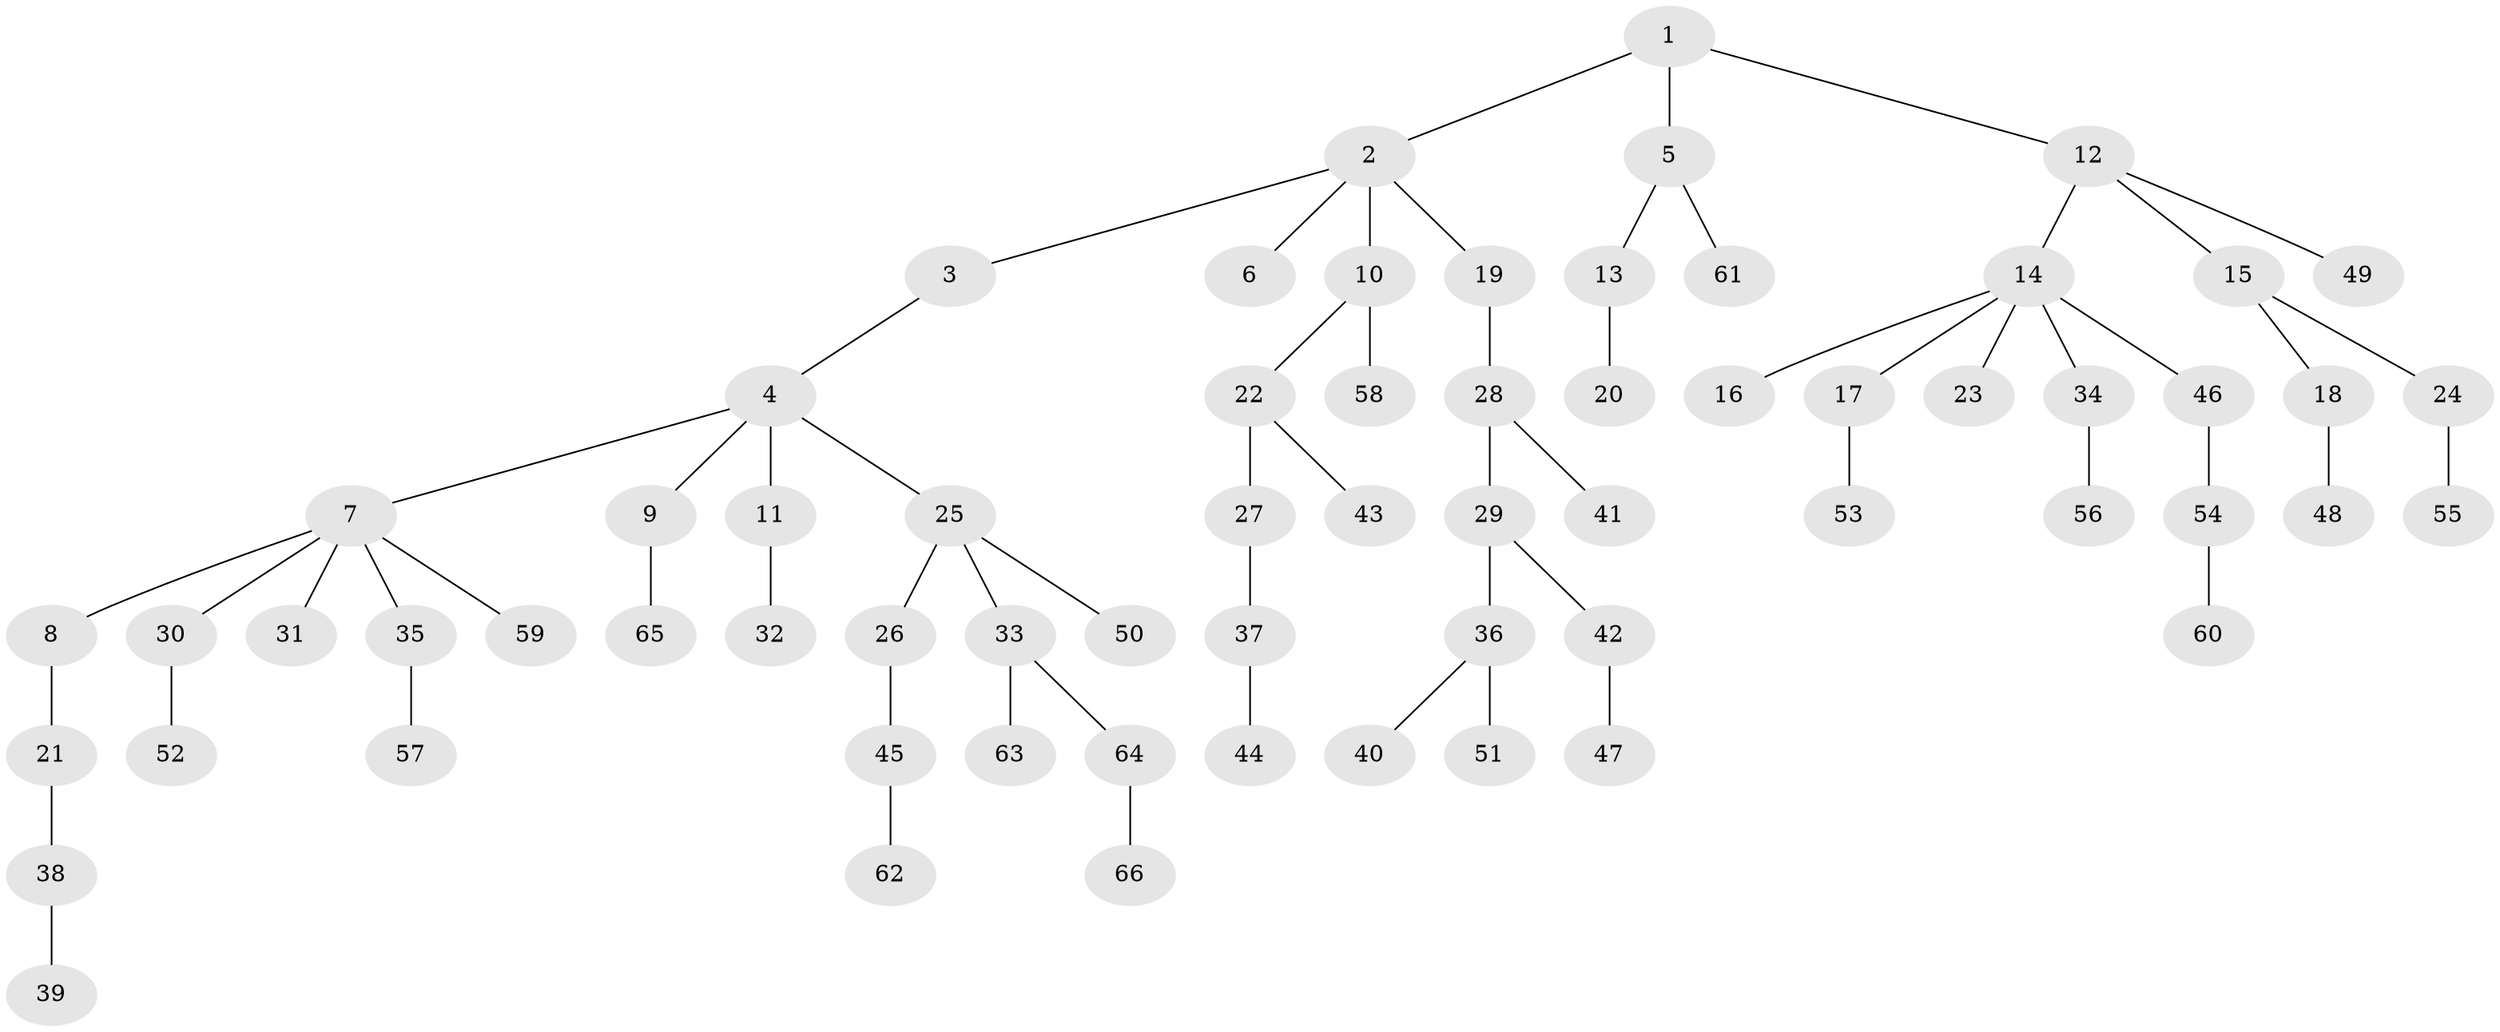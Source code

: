 // coarse degree distribution, {2: 0.3333333333333333, 1: 0.5384615384615384, 3: 0.05128205128205128, 8: 0.02564102564102564, 5: 0.02564102564102564, 10: 0.02564102564102564}
// Generated by graph-tools (version 1.1) at 2025/55/03/04/25 21:55:46]
// undirected, 66 vertices, 65 edges
graph export_dot {
graph [start="1"]
  node [color=gray90,style=filled];
  1;
  2;
  3;
  4;
  5;
  6;
  7;
  8;
  9;
  10;
  11;
  12;
  13;
  14;
  15;
  16;
  17;
  18;
  19;
  20;
  21;
  22;
  23;
  24;
  25;
  26;
  27;
  28;
  29;
  30;
  31;
  32;
  33;
  34;
  35;
  36;
  37;
  38;
  39;
  40;
  41;
  42;
  43;
  44;
  45;
  46;
  47;
  48;
  49;
  50;
  51;
  52;
  53;
  54;
  55;
  56;
  57;
  58;
  59;
  60;
  61;
  62;
  63;
  64;
  65;
  66;
  1 -- 2;
  1 -- 5;
  1 -- 12;
  2 -- 3;
  2 -- 6;
  2 -- 10;
  2 -- 19;
  3 -- 4;
  4 -- 7;
  4 -- 9;
  4 -- 11;
  4 -- 25;
  5 -- 13;
  5 -- 61;
  7 -- 8;
  7 -- 30;
  7 -- 31;
  7 -- 35;
  7 -- 59;
  8 -- 21;
  9 -- 65;
  10 -- 22;
  10 -- 58;
  11 -- 32;
  12 -- 14;
  12 -- 15;
  12 -- 49;
  13 -- 20;
  14 -- 16;
  14 -- 17;
  14 -- 23;
  14 -- 34;
  14 -- 46;
  15 -- 18;
  15 -- 24;
  17 -- 53;
  18 -- 48;
  19 -- 28;
  21 -- 38;
  22 -- 27;
  22 -- 43;
  24 -- 55;
  25 -- 26;
  25 -- 33;
  25 -- 50;
  26 -- 45;
  27 -- 37;
  28 -- 29;
  28 -- 41;
  29 -- 36;
  29 -- 42;
  30 -- 52;
  33 -- 63;
  33 -- 64;
  34 -- 56;
  35 -- 57;
  36 -- 40;
  36 -- 51;
  37 -- 44;
  38 -- 39;
  42 -- 47;
  45 -- 62;
  46 -- 54;
  54 -- 60;
  64 -- 66;
}
